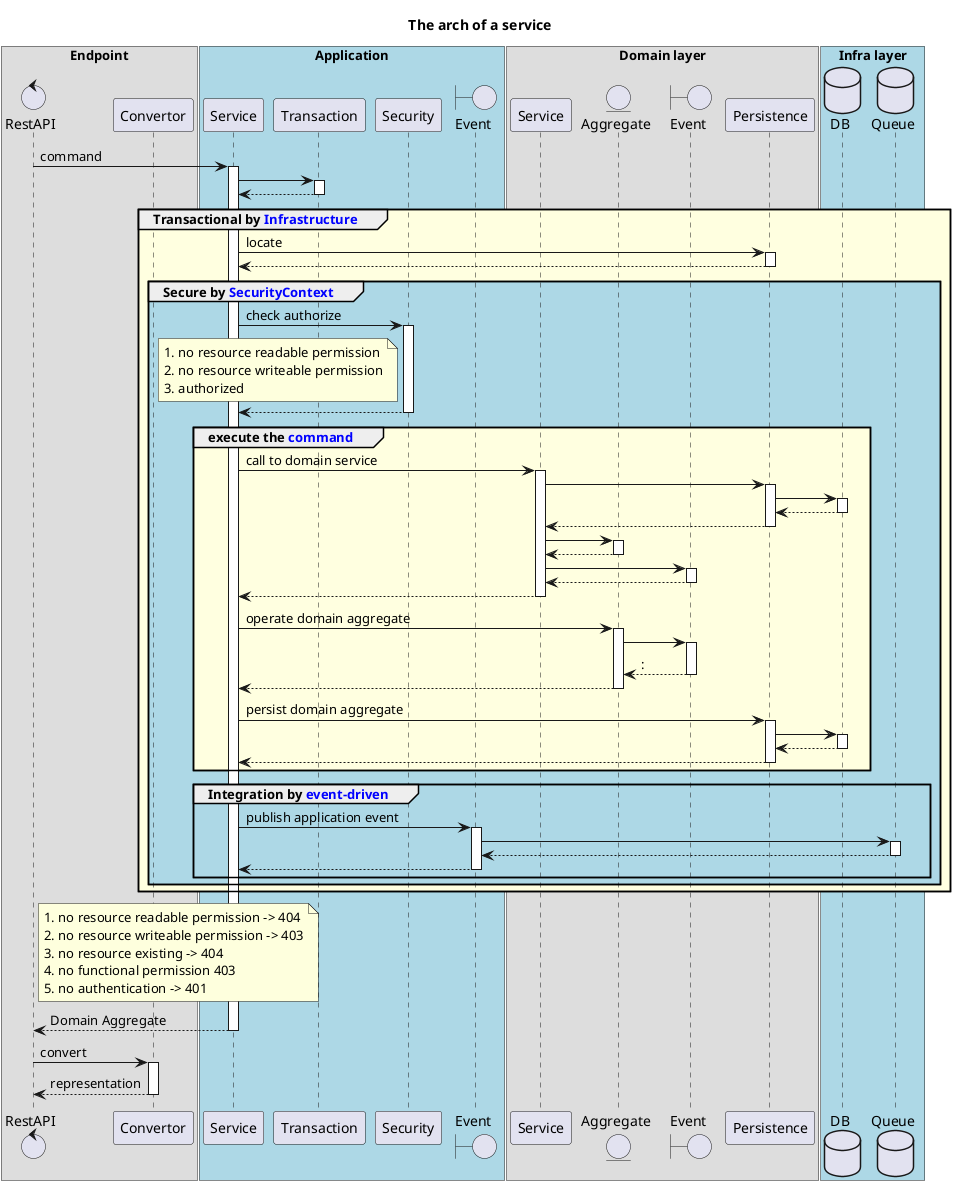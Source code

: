 @startuml
'https://plantuml.com/sequence-diagram

title The arch of a service


'!theme plain
autoactivate on
'autonumber

box "Endpoint"
    control       "RestAPI"                      as endpoint
    participant   "Convertor"                    as Convertor
end box

box "Application"  #LightBlue
    participant       Service                    as Service
    participant       Transaction                as Transaction
    participant       Security                   as Security
    boundary          Event                      as applicationEvent
end box

box "Domain layer"
    participant     Service                      as manager
    entity          Aggregate                    as model
    boundary        Event                        as domainEvent
    participant     Persistence                  as persist
end box

box "Infra layer"  #LightBlue
    database        DB                  as db
    database        Queue               as message
end box


    endpoint -> Service  : command

        Service -> Transaction
        return

            group #LightYellow  Transactional by <color:blue>Infrastructure</color>

                    Service -> persist : locate
                    return

                    group #LightBlue Secure by <color:blue>SecurityContext</color>

                        Service -> Security : check authorize
                        note left Security
                              1. no resource readable permission
                              2. no resource writeable permission
                              3. authorized
                        end note
                        return

                        group #LightYellow execute the <color:blue>command</color>


                        Service -> manager : call to domain service
                            manager -> persist
                                persist -> db
                                return
                            return
                            manager -> model
                            return
                            manager -> domainEvent:
                            return
                        return


                        Service -> model : operate domain aggregate
                            model -> domainEvent
                            return:
                        return





                        Service -> persist : persist domain aggregate
                            persist -> db
                            return
                        return

                        end group


                        group Integration by <color:blue>event-driven</color>
                            Service -> applicationEvent : publish application event
                                applicationEvent -> message
                                return
                            return

                        end group

                    end group

            end group

        note right endpoint
            1. no resource readable permission -> 404
            2. no resource writeable permission -> 403
            3. no resource existing -> 404
            4. no functional permission 403
            5. no authentication -> 401
        end note
        return Domain Aggregate

        endpoint->Convertor : convert
        return representation

@enduml
